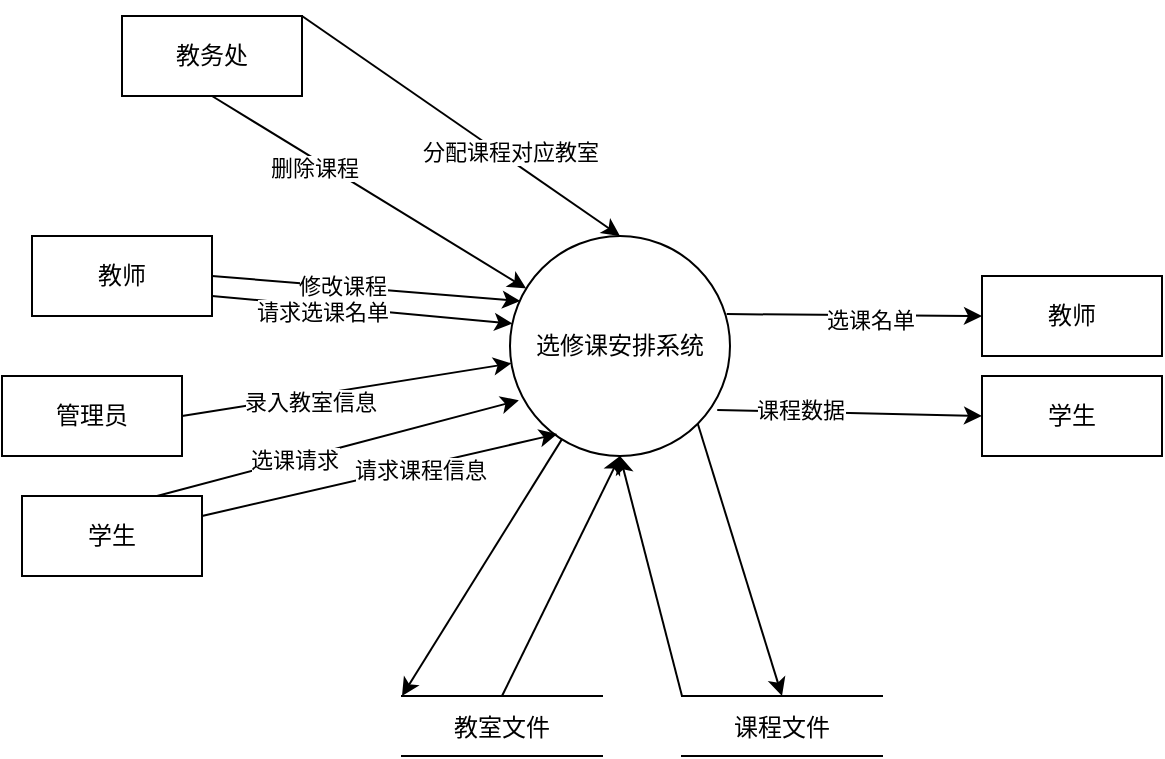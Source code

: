 <mxfile version="15.5.9" type="github">
  <diagram id="C5RBs43oDa-KdzZeNtuy" name="Page-1">
    <mxGraphModel dx="1038" dy="539" grid="1" gridSize="10" guides="1" tooltips="1" connect="1" arrows="1" fold="1" page="1" pageScale="1" pageWidth="827" pageHeight="1169" math="0" shadow="0">
      <root>
        <mxCell id="WIyWlLk6GJQsqaUBKTNV-0" />
        <mxCell id="WIyWlLk6GJQsqaUBKTNV-1" parent="WIyWlLk6GJQsqaUBKTNV-0" />
        <mxCell id="4ofv3-9GoqpGcoyupGX1-5" value="" style="rounded=0;orthogonalLoop=1;jettySize=auto;exitX=1;exitY=0.5;exitDx=0;exitDy=0;entryX=0.047;entryY=0.296;entryDx=0;entryDy=0;entryPerimeter=0;" edge="1" parent="WIyWlLk6GJQsqaUBKTNV-1" source="4ofv3-9GoqpGcoyupGX1-0" target="4ofv3-9GoqpGcoyupGX1-2">
          <mxGeometry relative="1" as="geometry" />
        </mxCell>
        <mxCell id="4ofv3-9GoqpGcoyupGX1-48" value="修改课程" style="edgeLabel;html=1;align=center;verticalAlign=middle;resizable=0;points=[];" vertex="1" connectable="0" parent="4ofv3-9GoqpGcoyupGX1-5">
          <mxGeometry x="-0.161" y="1" relative="1" as="geometry">
            <mxPoint as="offset" />
          </mxGeometry>
        </mxCell>
        <mxCell id="4ofv3-9GoqpGcoyupGX1-42" style="edgeStyle=none;rounded=0;orthogonalLoop=1;jettySize=auto;html=0;exitX=1;exitY=0.75;exitDx=0;exitDy=0;entryX=0.011;entryY=0.398;entryDx=0;entryDy=0;entryPerimeter=0;" edge="1" parent="WIyWlLk6GJQsqaUBKTNV-1" source="4ofv3-9GoqpGcoyupGX1-0" target="4ofv3-9GoqpGcoyupGX1-2">
          <mxGeometry relative="1" as="geometry" />
        </mxCell>
        <mxCell id="4ofv3-9GoqpGcoyupGX1-43" value="请求选课名单" style="edgeLabel;html=1;align=center;verticalAlign=middle;resizable=0;points=[];" vertex="1" connectable="0" parent="4ofv3-9GoqpGcoyupGX1-42">
          <mxGeometry x="-0.271" y="-3" relative="1" as="geometry">
            <mxPoint as="offset" />
          </mxGeometry>
        </mxCell>
        <mxCell id="4ofv3-9GoqpGcoyupGX1-0" value="教师" style="rounded=0;whiteSpace=wrap;" vertex="1" parent="WIyWlLk6GJQsqaUBKTNV-1">
          <mxGeometry x="105" y="200" width="90" height="40" as="geometry" />
        </mxCell>
        <mxCell id="4ofv3-9GoqpGcoyupGX1-9" value="" style="edgeStyle=none;rounded=0;orthogonalLoop=1;jettySize=auto;exitX=0.985;exitY=0.355;exitDx=0;exitDy=0;entryX=0;entryY=0.5;entryDx=0;entryDy=0;exitPerimeter=0;" edge="1" parent="WIyWlLk6GJQsqaUBKTNV-1" source="4ofv3-9GoqpGcoyupGX1-2" target="4ofv3-9GoqpGcoyupGX1-3">
          <mxGeometry relative="1" as="geometry" />
        </mxCell>
        <mxCell id="4ofv3-9GoqpGcoyupGX1-52" value="选课名单" style="edgeLabel;html=1;align=center;verticalAlign=middle;resizable=0;points=[];" vertex="1" connectable="0" parent="4ofv3-9GoqpGcoyupGX1-9">
          <mxGeometry x="0.111" y="-2" relative="1" as="geometry">
            <mxPoint as="offset" />
          </mxGeometry>
        </mxCell>
        <mxCell id="4ofv3-9GoqpGcoyupGX1-11" value="" style="edgeStyle=none;rounded=0;orthogonalLoop=1;jettySize=auto;exitX=0.942;exitY=0.791;exitDx=0;exitDy=0;entryX=0;entryY=0.5;entryDx=0;entryDy=0;exitPerimeter=0;" edge="1" parent="WIyWlLk6GJQsqaUBKTNV-1" source="4ofv3-9GoqpGcoyupGX1-2" target="4ofv3-9GoqpGcoyupGX1-4">
          <mxGeometry relative="1" as="geometry" />
        </mxCell>
        <mxCell id="4ofv3-9GoqpGcoyupGX1-51" value="课程数据" style="edgeLabel;html=1;align=center;verticalAlign=middle;resizable=0;points=[];" vertex="1" connectable="0" parent="4ofv3-9GoqpGcoyupGX1-11">
          <mxGeometry x="-0.372" y="1" relative="1" as="geometry">
            <mxPoint as="offset" />
          </mxGeometry>
        </mxCell>
        <mxCell id="4ofv3-9GoqpGcoyupGX1-32" value="" style="edgeStyle=none;rounded=0;orthogonalLoop=1;jettySize=auto;entryX=0;entryY=0;entryDx=0;entryDy=0;" edge="1" parent="WIyWlLk6GJQsqaUBKTNV-1" source="4ofv3-9GoqpGcoyupGX1-2" target="4ofv3-9GoqpGcoyupGX1-28">
          <mxGeometry relative="1" as="geometry" />
        </mxCell>
        <mxCell id="4ofv3-9GoqpGcoyupGX1-34" value="" style="edgeStyle=none;rounded=0;orthogonalLoop=1;jettySize=auto;exitX=1;exitY=1;exitDx=0;exitDy=0;entryX=0.5;entryY=0;entryDx=0;entryDy=0;" edge="1" parent="WIyWlLk6GJQsqaUBKTNV-1" source="4ofv3-9GoqpGcoyupGX1-2" target="4ofv3-9GoqpGcoyupGX1-30">
          <mxGeometry relative="1" as="geometry" />
        </mxCell>
        <mxCell id="4ofv3-9GoqpGcoyupGX1-2" value="选修课安排系统" style="ellipse;whiteSpace=wrap;aspect=fixed;" vertex="1" parent="WIyWlLk6GJQsqaUBKTNV-1">
          <mxGeometry x="344" y="200" width="110" height="110" as="geometry" />
        </mxCell>
        <mxCell id="4ofv3-9GoqpGcoyupGX1-3" value="教师" style="rounded=0;whiteSpace=wrap;" vertex="1" parent="WIyWlLk6GJQsqaUBKTNV-1">
          <mxGeometry x="580" y="220" width="90" height="40" as="geometry" />
        </mxCell>
        <mxCell id="4ofv3-9GoqpGcoyupGX1-4" value="学生" style="rounded=0;whiteSpace=wrap;" vertex="1" parent="WIyWlLk6GJQsqaUBKTNV-1">
          <mxGeometry x="580" y="270" width="90" height="40" as="geometry" />
        </mxCell>
        <mxCell id="4ofv3-9GoqpGcoyupGX1-14" value="" style="edgeStyle=none;rounded=0;orthogonalLoop=1;jettySize=auto;exitX=1;exitY=0.5;exitDx=0;exitDy=0;" edge="1" parent="WIyWlLk6GJQsqaUBKTNV-1" source="4ofv3-9GoqpGcoyupGX1-13" target="4ofv3-9GoqpGcoyupGX1-2">
          <mxGeometry relative="1" as="geometry" />
        </mxCell>
        <mxCell id="4ofv3-9GoqpGcoyupGX1-47" value="录入教室信息" style="edgeLabel;html=1;align=center;verticalAlign=middle;resizable=0;points=[];" vertex="1" connectable="0" parent="4ofv3-9GoqpGcoyupGX1-14">
          <mxGeometry x="-0.235" y="-3" relative="1" as="geometry">
            <mxPoint as="offset" />
          </mxGeometry>
        </mxCell>
        <mxCell id="4ofv3-9GoqpGcoyupGX1-13" value="管理员" style="rounded=0;whiteSpace=wrap;" vertex="1" parent="WIyWlLk6GJQsqaUBKTNV-1">
          <mxGeometry x="90" y="270" width="90" height="40" as="geometry" />
        </mxCell>
        <mxCell id="4ofv3-9GoqpGcoyupGX1-20" value="" style="edgeStyle=none;rounded=0;orthogonalLoop=1;jettySize=auto;exitX=0.75;exitY=0;exitDx=0;exitDy=0;entryX=0.04;entryY=0.747;entryDx=0;entryDy=0;entryPerimeter=0;" edge="1" parent="WIyWlLk6GJQsqaUBKTNV-1" source="4ofv3-9GoqpGcoyupGX1-19" target="4ofv3-9GoqpGcoyupGX1-2">
          <mxGeometry relative="1" as="geometry" />
        </mxCell>
        <mxCell id="4ofv3-9GoqpGcoyupGX1-49" value="选课请求" style="edgeLabel;html=1;align=center;verticalAlign=middle;resizable=0;points=[];" vertex="1" connectable="0" parent="4ofv3-9GoqpGcoyupGX1-20">
          <mxGeometry x="-0.249" relative="1" as="geometry">
            <mxPoint as="offset" />
          </mxGeometry>
        </mxCell>
        <mxCell id="4ofv3-9GoqpGcoyupGX1-40" style="edgeStyle=none;rounded=0;orthogonalLoop=1;jettySize=auto;html=0;exitX=1;exitY=0.25;exitDx=0;exitDy=0;entryX=0.215;entryY=0.9;entryDx=0;entryDy=0;entryPerimeter=0;" edge="1" parent="WIyWlLk6GJQsqaUBKTNV-1" source="4ofv3-9GoqpGcoyupGX1-19" target="4ofv3-9GoqpGcoyupGX1-2">
          <mxGeometry relative="1" as="geometry" />
        </mxCell>
        <mxCell id="4ofv3-9GoqpGcoyupGX1-50" value="请求课程信息" style="edgeLabel;html=1;align=center;verticalAlign=middle;resizable=0;points=[];" vertex="1" connectable="0" parent="4ofv3-9GoqpGcoyupGX1-40">
          <mxGeometry x="0.219" y="-2" relative="1" as="geometry">
            <mxPoint as="offset" />
          </mxGeometry>
        </mxCell>
        <mxCell id="4ofv3-9GoqpGcoyupGX1-19" value="学生" style="rounded=0;whiteSpace=wrap;" vertex="1" parent="WIyWlLk6GJQsqaUBKTNV-1">
          <mxGeometry x="100" y="330" width="90" height="40" as="geometry" />
        </mxCell>
        <mxCell id="4ofv3-9GoqpGcoyupGX1-23" value="" style="edgeStyle=none;rounded=0;orthogonalLoop=1;jettySize=auto;exitX=0.5;exitY=1;exitDx=0;exitDy=0;" edge="1" parent="WIyWlLk6GJQsqaUBKTNV-1" source="4ofv3-9GoqpGcoyupGX1-22" target="4ofv3-9GoqpGcoyupGX1-2">
          <mxGeometry relative="1" as="geometry" />
        </mxCell>
        <mxCell id="4ofv3-9GoqpGcoyupGX1-45" value="删除课程" style="edgeLabel;html=1;align=center;verticalAlign=middle;resizable=0;points=[];" vertex="1" connectable="0" parent="4ofv3-9GoqpGcoyupGX1-23">
          <mxGeometry x="-0.331" y="-4" relative="1" as="geometry">
            <mxPoint as="offset" />
          </mxGeometry>
        </mxCell>
        <mxCell id="4ofv3-9GoqpGcoyupGX1-22" value="教务处" style="rounded=0;whiteSpace=wrap;" vertex="1" parent="WIyWlLk6GJQsqaUBKTNV-1">
          <mxGeometry x="150" y="90" width="90" height="40" as="geometry" />
        </mxCell>
        <mxCell id="4ofv3-9GoqpGcoyupGX1-26" value="" style="edgeStyle=none;rounded=0;orthogonalLoop=1;jettySize=auto;exitX=1;exitY=0;exitDx=0;exitDy=0;entryX=0.5;entryY=0;entryDx=0;entryDy=0;" edge="1" parent="WIyWlLk6GJQsqaUBKTNV-1" source="4ofv3-9GoqpGcoyupGX1-22" target="4ofv3-9GoqpGcoyupGX1-2">
          <mxGeometry relative="1" as="geometry">
            <mxPoint x="290" y="50" as="sourcePoint" />
          </mxGeometry>
        </mxCell>
        <mxCell id="4ofv3-9GoqpGcoyupGX1-46" value="分配课程对应教室" style="edgeLabel;html=1;align=center;verticalAlign=middle;resizable=0;points=[];" vertex="1" connectable="0" parent="4ofv3-9GoqpGcoyupGX1-26">
          <mxGeometry x="0.285" y="3" relative="1" as="geometry">
            <mxPoint as="offset" />
          </mxGeometry>
        </mxCell>
        <mxCell id="4ofv3-9GoqpGcoyupGX1-29" value="" style="edgeStyle=none;rounded=0;orthogonalLoop=1;jettySize=auto;exitX=0.5;exitY=0;exitDx=0;exitDy=0;entryX=0.5;entryY=1;entryDx=0;entryDy=0;" edge="1" parent="WIyWlLk6GJQsqaUBKTNV-1" source="4ofv3-9GoqpGcoyupGX1-28" target="4ofv3-9GoqpGcoyupGX1-2">
          <mxGeometry relative="1" as="geometry" />
        </mxCell>
        <mxCell id="4ofv3-9GoqpGcoyupGX1-28" value="教室文件" style="dashed=0;whitespace=wrap;shape=partialRectangle;right=0;left=0;" vertex="1" parent="WIyWlLk6GJQsqaUBKTNV-1">
          <mxGeometry x="290" y="430" width="100" height="30" as="geometry" />
        </mxCell>
        <mxCell id="4ofv3-9GoqpGcoyupGX1-35" value="" style="edgeStyle=none;rounded=0;orthogonalLoop=1;jettySize=auto;exitX=0;exitY=0;exitDx=0;exitDy=0;entryX=0.5;entryY=1;entryDx=0;entryDy=0;" edge="1" parent="WIyWlLk6GJQsqaUBKTNV-1" source="4ofv3-9GoqpGcoyupGX1-30" target="4ofv3-9GoqpGcoyupGX1-2">
          <mxGeometry relative="1" as="geometry" />
        </mxCell>
        <mxCell id="4ofv3-9GoqpGcoyupGX1-30" value="课程文件" style="dashed=0;whitespace=wrap;shape=partialRectangle;right=0;left=0;" vertex="1" parent="WIyWlLk6GJQsqaUBKTNV-1">
          <mxGeometry x="430" y="430" width="100" height="30" as="geometry" />
        </mxCell>
        <mxCell id="4ofv3-9GoqpGcoyupGX1-68" style="edgeStyle=none;rounded=0;orthogonalLoop=1;jettySize=auto;html=0;exitX=1;exitY=1;exitDx=0;exitDy=0;" edge="1" parent="WIyWlLk6GJQsqaUBKTNV-1">
          <mxGeometry relative="1" as="geometry">
            <mxPoint x="570" y="120" as="sourcePoint" />
            <mxPoint x="570" y="120" as="targetPoint" />
          </mxGeometry>
        </mxCell>
      </root>
    </mxGraphModel>
  </diagram>
</mxfile>
